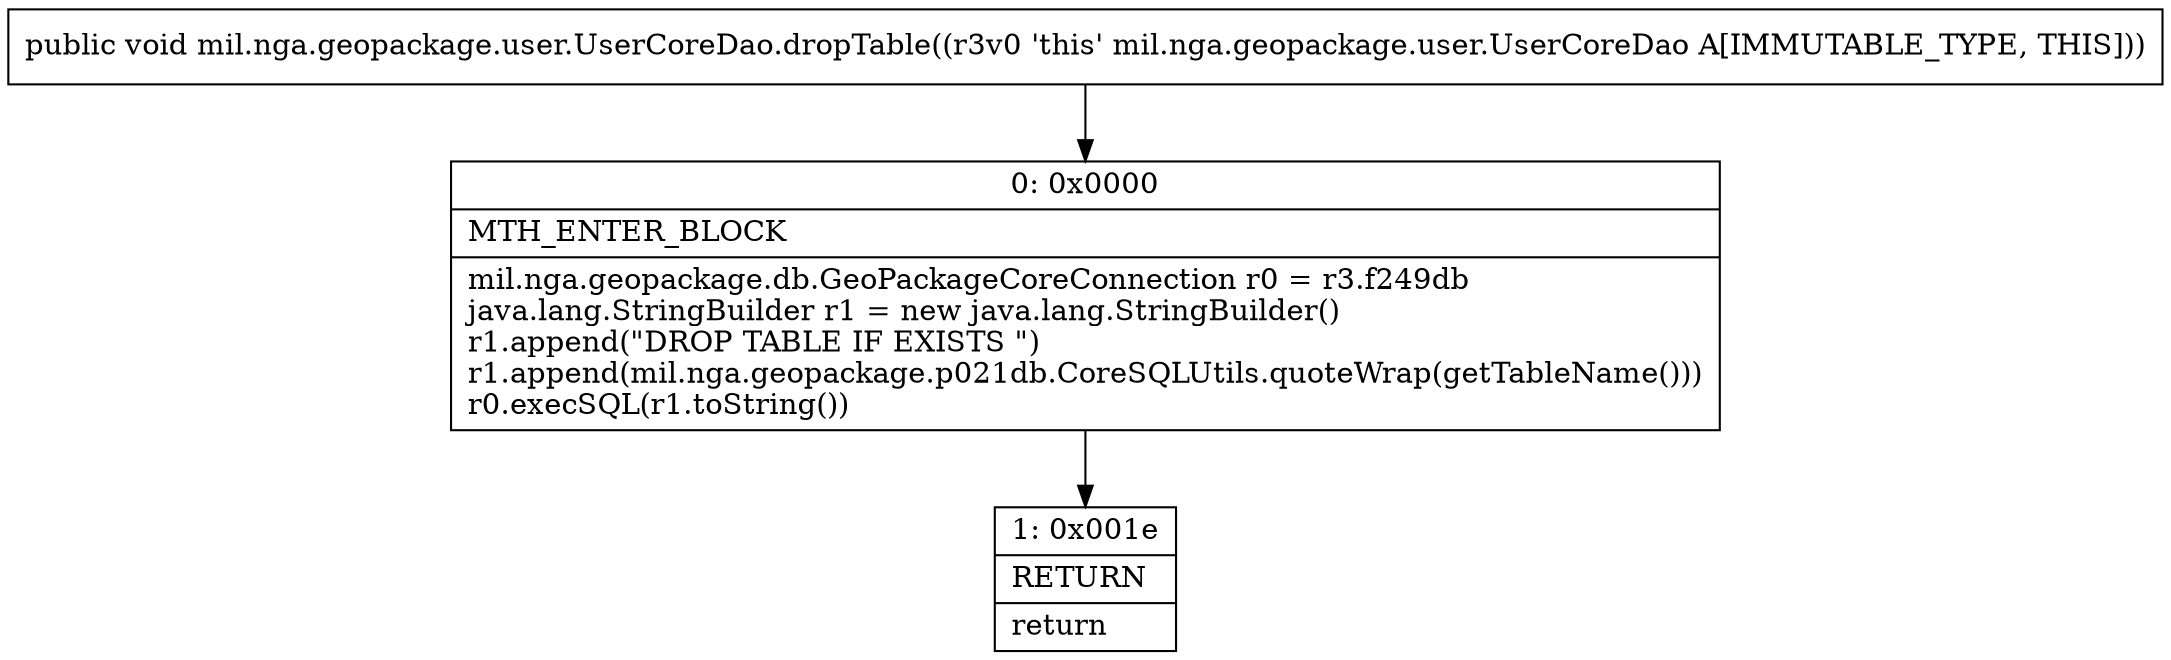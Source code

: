 digraph "CFG formil.nga.geopackage.user.UserCoreDao.dropTable()V" {
Node_0 [shape=record,label="{0\:\ 0x0000|MTH_ENTER_BLOCK\l|mil.nga.geopackage.db.GeoPackageCoreConnection r0 = r3.f249db\ljava.lang.StringBuilder r1 = new java.lang.StringBuilder()\lr1.append(\"DROP TABLE IF EXISTS \")\lr1.append(mil.nga.geopackage.p021db.CoreSQLUtils.quoteWrap(getTableName()))\lr0.execSQL(r1.toString())\l}"];
Node_1 [shape=record,label="{1\:\ 0x001e|RETURN\l|return\l}"];
MethodNode[shape=record,label="{public void mil.nga.geopackage.user.UserCoreDao.dropTable((r3v0 'this' mil.nga.geopackage.user.UserCoreDao A[IMMUTABLE_TYPE, THIS])) }"];
MethodNode -> Node_0;
Node_0 -> Node_1;
}

